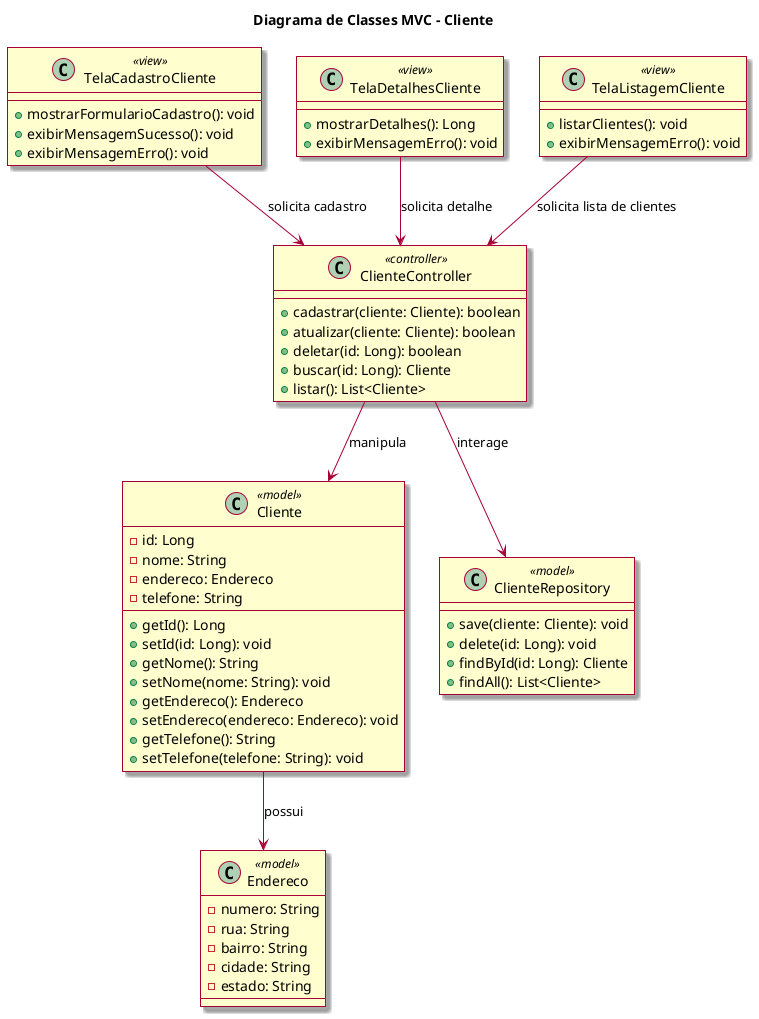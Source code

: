 @startuml Cliente

skin rose

title Diagrama de Classes MVC - Cliente

class TelaCadastroCliente <<view>> {
  + mostrarFormularioCadastro(): void
  + exibirMensagemSucesso(): void
  + exibirMensagemErro(): void
}

class TelaDetalhesCliente <<view>> {
  + mostrarDetalhes(): Long
  + exibirMensagemErro(): void
}

class TelaListagemCliente <<view>> {
  + listarClientes(): void
  + exibirMensagemErro(): void
}

class ClienteController <<controller>> {
  + cadastrar(cliente: Cliente): boolean
  + atualizar(cliente: Cliente): boolean
  + deletar(id: Long): boolean
  + buscar(id: Long): Cliente
  + listar(): List<Cliente>
}

class Endereco <<model>> {
  - numero: String
  - rua: String
  - bairro: String
  - cidade: String
  - estado: String
}

class Cliente <<model>> {
  - id: Long
  - nome: String
  - endereco: Endereco
  - telefone: String
  --
  + getId(): Long
  + setId(id: Long): void
  + getNome(): String
  + setNome(nome: String): void
  + getEndereco(): Endereco
  + setEndereco(endereco: Endereco): void
  + getTelefone(): String
  + setTelefone(telefone: String): void
}

class ClienteRepository <<model>> {
  + save(cliente: Cliente): void
  + delete(id: Long): void
  + findById(id: Long): Cliente
  + findAll(): List<Cliente>
}

TelaCadastroCliente --> ClienteController: "solicita cadastro"
TelaListagemCliente --> ClienteController: "solicita lista de clientes"
TelaDetalhesCliente --> ClienteController: "solicita detalhe"

ClienteController --> Cliente: "manipula"
ClienteController --> ClienteRepository: "interage"
Cliente --> Endereco: "possui"

@enduml
